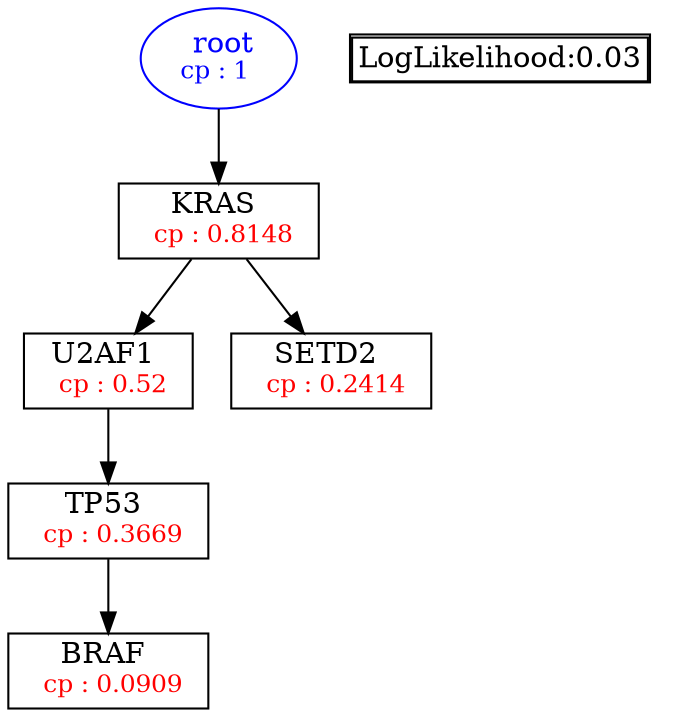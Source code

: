 digraph tree {
    "root" [label=<<font color='Blue'> root</font><br/><font color='Blue' POINT-SIZE='12'>cp : 1 </font>>, shape=oval, color=Blue];
    "S1" [label =<KRAS <br/> <font color='Red' POINT-SIZE='12'> cp : 0.8148 </font>>, shape=box];
    "S2" [label =<U2AF1 <br/> <font color='Red' POINT-SIZE='12'> cp : 0.52 </font>>, shape=box];
    "S4" [label =<TP53 <br/> <font color='Red' POINT-SIZE='12'> cp : 0.3669 </font>>, shape=box];
    "S3" [label =<BRAF <br/> <font color='Red' POINT-SIZE='12'> cp : 0.0909 </font>>, shape=box];
    "S5" [label =<SETD2 <br/> <font color='Red' POINT-SIZE='12'> cp : 0.2414 </font>>, shape=box];
    "root" -> "S1";
    "S1" -> "S2";
    "S1" -> "S5";
    "S2" -> "S4";
    "S4" -> "S3";

    node[shape=plaintext]
    fontsize="10"
    struct1 [label=
    <<TABLE BORDER="1" CELLBORDER="1" CELLSPACING="0" >
    <TR><TD ALIGN="LEFT">LogLikelihood:0.03</TD></TR>
    </TABLE>>];

}
